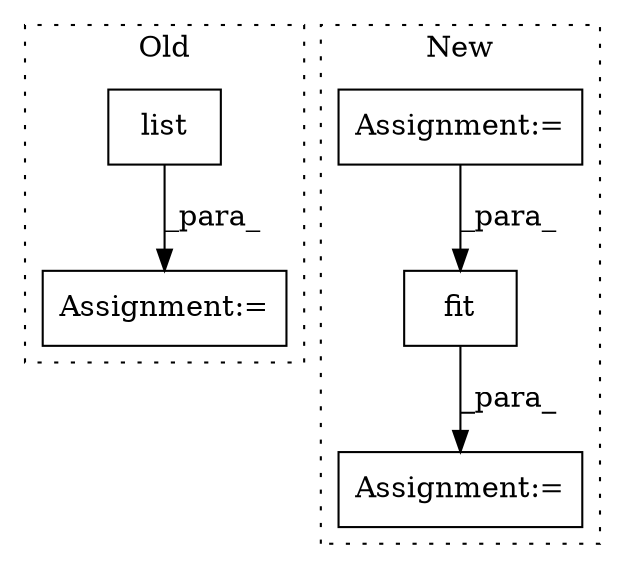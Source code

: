 digraph G {
subgraph cluster0 {
1 [label="list" a="32" s="1419,1441" l="5,1" shape="box"];
4 [label="Assignment:=" a="7" s="1332" l="1" shape="box"];
label = "Old";
style="dotted";
}
subgraph cluster1 {
2 [label="fit" a="32" s="1510,1529" l="4,1" shape="box"];
3 [label="Assignment:=" a="7" s="1483" l="1" shape="box"];
5 [label="Assignment:=" a="7" s="601" l="7" shape="box"];
label = "New";
style="dotted";
}
1 -> 4 [label="_para_"];
2 -> 3 [label="_para_"];
5 -> 2 [label="_para_"];
}
